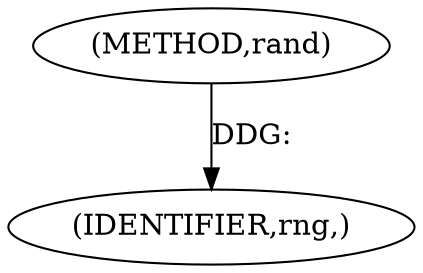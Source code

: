 digraph "rand" {  
"1000128" [label = "(METHOD,rand)" ]
"1000130" [label = "(IDENTIFIER,rng,)" ]
  "1000128" -> "1000130"  [ label = "DDG: "] 
}
